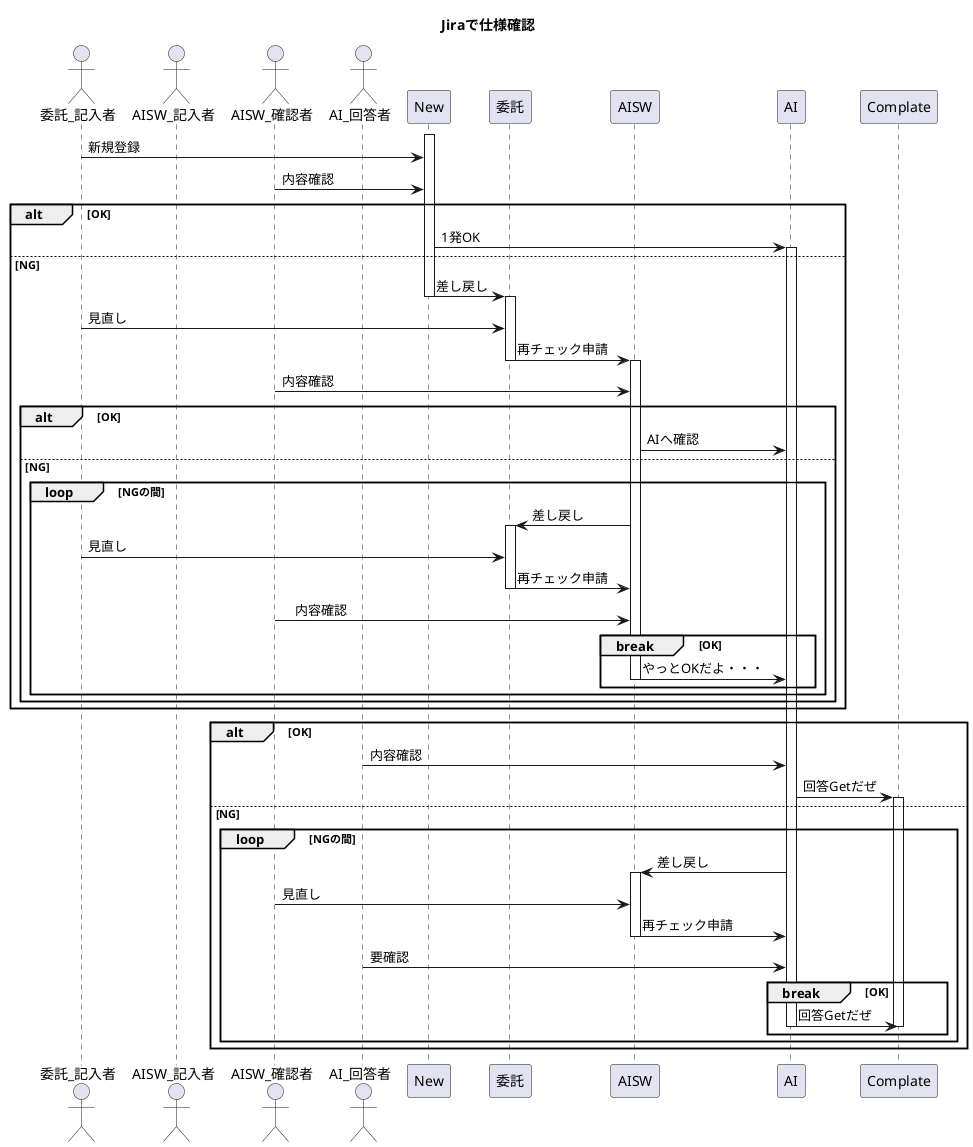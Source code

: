 @startuml

title Jiraで仕様確認

actor 委託_記入者
actor AISW_記入者
actor AISW_確認者
actor AI_回答者

participant New
participant 委託
participant AISW
participant AI
participant Complate

activate New
委託_記入者 -> New : 新規登録
AISW_確認者 -> New : 内容確認

alt OK
    New -> AI : 1発OK
    activate AI
else NG
    New -> 委託 : 差し戻し
    deactivate New
    activate 委託

    委託_記入者 -> 委託 : 見直し      
    委託 -> AISW : 再チェック申請
    deactivate 委託
    activate AISW

    AISW_確認者 -> AISW : 内容確認           
    
    alt OK
        AISW -> AI : AIへ確認
    else NG
        loop NGの間
            AISW -> 委託 : 差し戻し
            activate 委託

            委託_記入者 -> 委託 : 見直し
            委託 -> AISW : 再チェック申請
            deactivate 委託

            AISW_確認者 -> AISW :　内容確認

            break OK
                AISW -> AI :やっとOKだよ・・・
                deactivate AISW
            end
        end
    end   
end

alt OK
    AI_回答者 -> AI : 内容確認
    AI -> Complate : 回答Getだぜ
    activate Complate 
    
else NG
    loop NGの間
        AI -> AISW : 差し戻し
        activate AISW

        AISW_確認者 -> AISW : 見直し      
        AISW -> AI : 再チェック申請
        deactivate AISW

        AI_回答者 -> AI : 要確認

        break OK
            AI -> Complate : 回答Getだぜ
            deactivate AI
            deactivate Complate
        end  
    end
end


@enduml